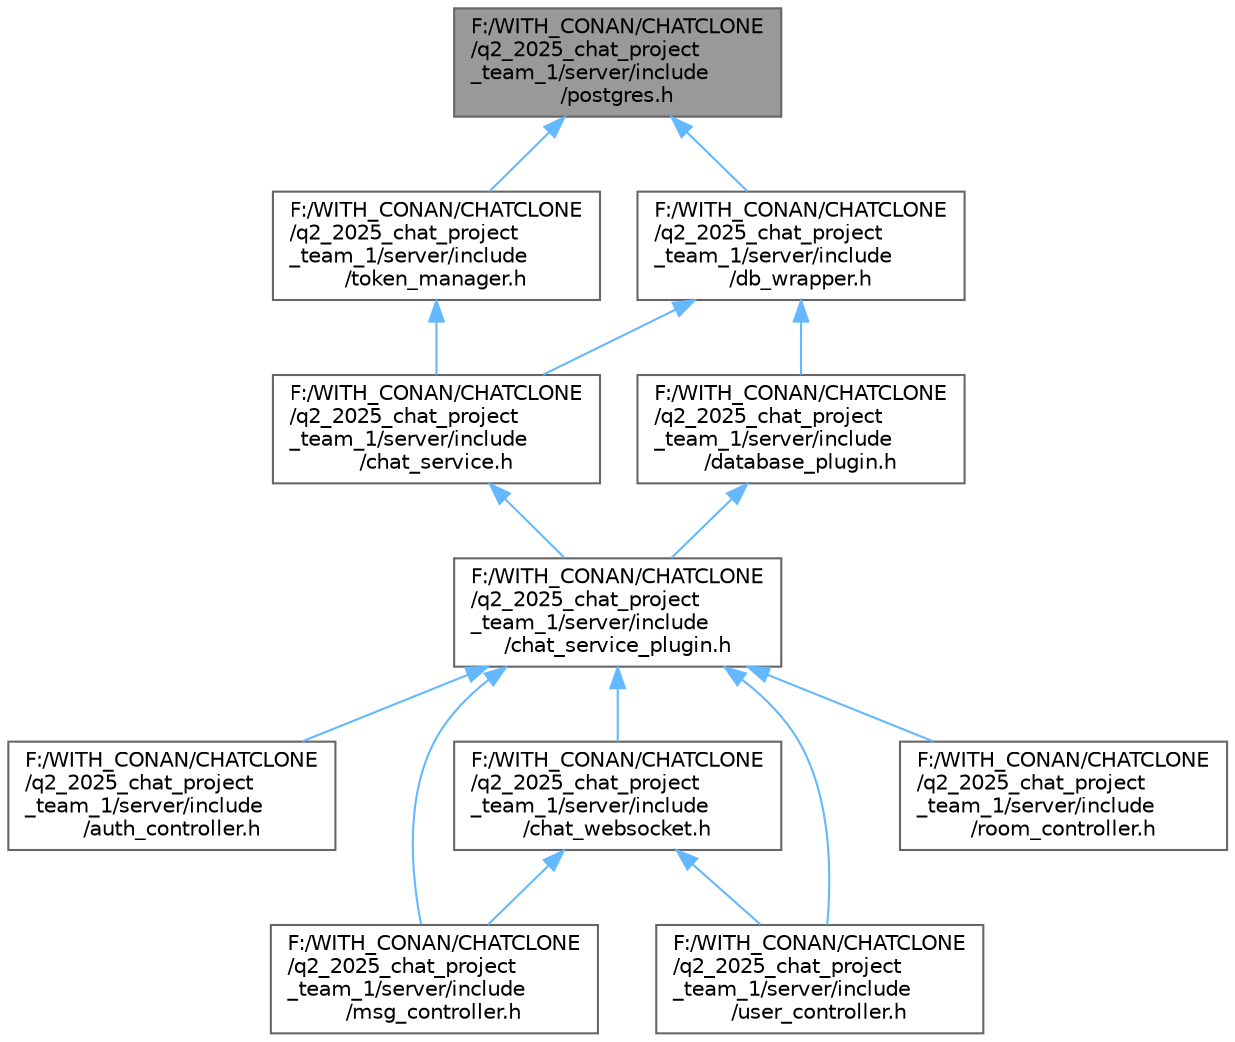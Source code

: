 digraph "F:/WITH_CONAN/CHATCLONE/q2_2025_chat_project_team_1/server/include/postgres.h"
{
 // LATEX_PDF_SIZE
  bgcolor="transparent";
  edge [fontname=Helvetica,fontsize=10,labelfontname=Helvetica,labelfontsize=10];
  node [fontname=Helvetica,fontsize=10,shape=box,height=0.2,width=0.4];
  Node1 [id="Node000001",label="F:/WITH_CONAN/CHATCLONE\l/q2_2025_chat_project\l_team_1/server/include\l/postgres.h",height=0.2,width=0.4,color="gray40", fillcolor="grey60", style="filled", fontcolor="black",tooltip="Заголовочный файл, определяющий интерфейс для работы с базой данных PostgreSQL."];
  Node1 -> Node2 [id="edge1_Node000001_Node000002",dir="back",color="steelblue1",style="solid",tooltip=" "];
  Node2 [id="Node000002",label="F:/WITH_CONAN/CHATCLONE\l/q2_2025_chat_project\l_team_1/server/include\l/db_wrapper.h",height=0.2,width=0.4,color="grey40", fillcolor="white", style="filled",URL="$db__wrapper_8h.html",tooltip="Заголовочный файл для класса IRCDBWrapper, предоставляющего интерфейс для взаимодействия с базой данн..."];
  Node2 -> Node3 [id="edge2_Node000002_Node000003",dir="back",color="steelblue1",style="solid",tooltip=" "];
  Node3 [id="Node000003",label="F:/WITH_CONAN/CHATCLONE\l/q2_2025_chat_project\l_team_1/server/include\l/chat_service.h",height=0.2,width=0.4,color="grey40", fillcolor="white", style="filled",URL="$chat__service_8h.html",tooltip="Заголовочный файл для класса ChatService, предоставляющего интерфейс для управления чатом."];
  Node3 -> Node4 [id="edge3_Node000003_Node000004",dir="back",color="steelblue1",style="solid",tooltip=" "];
  Node4 [id="Node000004",label="F:/WITH_CONAN/CHATCLONE\l/q2_2025_chat_project\l_team_1/server/include\l/chat_service_plugin.h",height=0.2,width=0.4,color="grey40", fillcolor="white", style="filled",URL="$chat__service__plugin_8h.html",tooltip="Заголовочный файл для класса ChatServicePlugin, реализующего плагин для доступа к ChatService."];
  Node4 -> Node5 [id="edge4_Node000004_Node000005",dir="back",color="steelblue1",style="solid",tooltip=" "];
  Node5 [id="Node000005",label="F:/WITH_CONAN/CHATCLONE\l/q2_2025_chat_project\l_team_1/server/include\l/auth_controller.h",height=0.2,width=0.4,color="grey40", fillcolor="white", style="filled",URL="$auth__controller_8h.html",tooltip="Заголовочный файл для класса AuthController, реализующего REST API для аутентификации."];
  Node4 -> Node6 [id="edge5_Node000004_Node000006",dir="back",color="steelblue1",style="solid",tooltip=" "];
  Node6 [id="Node000006",label="F:/WITH_CONAN/CHATCLONE\l/q2_2025_chat_project\l_team_1/server/include\l/chat_websocket.h",height=0.2,width=0.4,color="grey40", fillcolor="white", style="filled",URL="$chat__websocket_8h.html",tooltip="Заголовочный файл для класса ChatWebSocket, реализующего WebSocket-соединение для чата."];
  Node6 -> Node7 [id="edge6_Node000006_Node000007",dir="back",color="steelblue1",style="solid",tooltip=" "];
  Node7 [id="Node000007",label="F:/WITH_CONAN/CHATCLONE\l/q2_2025_chat_project\l_team_1/server/include\l/msg_controller.h",height=0.2,width=0.4,color="grey40", fillcolor="white", style="filled",URL="$msg__controller_8h.html",tooltip="Заголовочный файл для класса MessageController, реализующего REST API для работы с сообщениями."];
  Node6 -> Node8 [id="edge7_Node000006_Node000008",dir="back",color="steelblue1",style="solid",tooltip=" "];
  Node8 [id="Node000008",label="F:/WITH_CONAN/CHATCLONE\l/q2_2025_chat_project\l_team_1/server/include\l/user_controller.h",height=0.2,width=0.4,color="grey40", fillcolor="white", style="filled",URL="$user__controller_8h.html",tooltip="Заголовочный файл для класса UserController, реализующего REST API для работы с пользователями."];
  Node4 -> Node7 [id="edge8_Node000004_Node000007",dir="back",color="steelblue1",style="solid",tooltip=" "];
  Node4 -> Node9 [id="edge9_Node000004_Node000009",dir="back",color="steelblue1",style="solid",tooltip=" "];
  Node9 [id="Node000009",label="F:/WITH_CONAN/CHATCLONE\l/q2_2025_chat_project\l_team_1/server/include\l/room_controller.h",height=0.2,width=0.4,color="grey40", fillcolor="white", style="filled",URL="$room__controller_8h.html",tooltip="Заголовочный файл для класса RoomController, реализующего REST API для работы с комнатами."];
  Node4 -> Node8 [id="edge10_Node000004_Node000008",dir="back",color="steelblue1",style="solid",tooltip=" "];
  Node2 -> Node10 [id="edge11_Node000002_Node000010",dir="back",color="steelblue1",style="solid",tooltip=" "];
  Node10 [id="Node000010",label="F:/WITH_CONAN/CHATCLONE\l/q2_2025_chat_project\l_team_1/server/include\l/database_plugin.h",height=0.2,width=0.4,color="grey40", fillcolor="white", style="filled",URL="$database__plugin_8h.html",tooltip="Заголовочный файл для класса DatabasePlugin, реализующего плагин для подключения к базе данных."];
  Node10 -> Node4 [id="edge12_Node000010_Node000004",dir="back",color="steelblue1",style="solid",tooltip=" "];
  Node1 -> Node11 [id="edge13_Node000001_Node000011",dir="back",color="steelblue1",style="solid",tooltip=" "];
  Node11 [id="Node000011",label="F:/WITH_CONAN/CHATCLONE\l/q2_2025_chat_project\l_team_1/server/include\l/token_manager.h",height=0.2,width=0.4,color="grey40", fillcolor="white", style="filled",URL="$token__manager_8h.html",tooltip="Заголовочный файл для класса TokenManager, управляющего токенами аутентификации."];
  Node11 -> Node3 [id="edge14_Node000011_Node000003",dir="back",color="steelblue1",style="solid",tooltip=" "];
}
